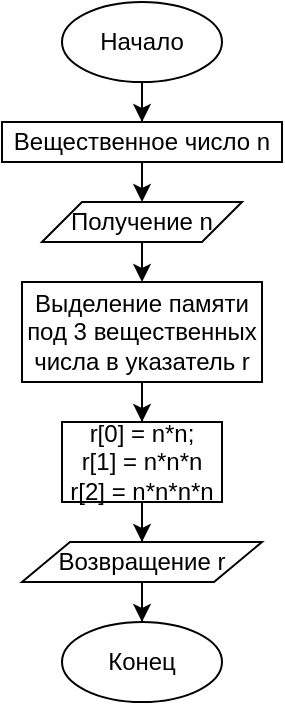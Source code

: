 <mxfile version="13.1.14"><diagram id="Hsi1N0cberL_-BoPGEi5" name="Page-1"><mxGraphModel dx="635" dy="253" grid="1" gridSize="10" guides="1" tooltips="1" connect="1" arrows="1" fold="1" page="1" pageScale="1" pageWidth="850" pageHeight="1100" math="0" shadow="0"><root><mxCell id="0"/><mxCell id="1" parent="0"/><mxCell id="LDhQOHuRyV1jIk14AgpL-835" style="edgeStyle=orthogonalEdgeStyle;rounded=0;orthogonalLoop=1;jettySize=auto;html=1;" edge="1" parent="1" source="LDhQOHuRyV1jIk14AgpL-790" target="LDhQOHuRyV1jIk14AgpL-834"><mxGeometry relative="1" as="geometry"/></mxCell><mxCell id="LDhQOHuRyV1jIk14AgpL-790" value="Начало" style="ellipse;whiteSpace=wrap;html=1;" vertex="1" parent="1"><mxGeometry x="210" y="480" width="80" height="40" as="geometry"/></mxCell><mxCell id="LDhQOHuRyV1jIk14AgpL-837" style="edgeStyle=orthogonalEdgeStyle;rounded=0;orthogonalLoop=1;jettySize=auto;html=1;" edge="1" parent="1" source="LDhQOHuRyV1jIk14AgpL-834"><mxGeometry relative="1" as="geometry"><mxPoint x="250" y="580" as="targetPoint"/></mxGeometry></mxCell><mxCell id="LDhQOHuRyV1jIk14AgpL-834" value="Вещественное число n" style="rounded=0;whiteSpace=wrap;html=1;" vertex="1" parent="1"><mxGeometry x="180" y="540" width="140" height="20" as="geometry"/></mxCell><mxCell id="LDhQOHuRyV1jIk14AgpL-945" style="edgeStyle=orthogonalEdgeStyle;rounded=0;orthogonalLoop=1;jettySize=auto;html=1;entryX=0.5;entryY=0;entryDx=0;entryDy=0;" edge="1" parent="1" source="LDhQOHuRyV1jIk14AgpL-943"><mxGeometry relative="1" as="geometry"><mxPoint x="250" y="620" as="targetPoint"/></mxGeometry></mxCell><mxCell id="LDhQOHuRyV1jIk14AgpL-943" value="Получение n" style="shape=parallelogram;perimeter=parallelogramPerimeter;whiteSpace=wrap;html=1;" vertex="1" parent="1"><mxGeometry x="200" y="580" width="100" height="20" as="geometry"/></mxCell><mxCell id="LDhQOHuRyV1jIk14AgpL-957" value="Конец" style="ellipse;whiteSpace=wrap;html=1;" vertex="1" parent="1"><mxGeometry x="210" y="790" width="80" height="40" as="geometry"/></mxCell><mxCell id="LDhQOHuRyV1jIk14AgpL-962" style="edgeStyle=orthogonalEdgeStyle;rounded=0;orthogonalLoop=1;jettySize=auto;html=1;" edge="1" parent="1" source="LDhQOHuRyV1jIk14AgpL-960" target="LDhQOHuRyV1jIk14AgpL-961"><mxGeometry relative="1" as="geometry"/></mxCell><mxCell id="LDhQOHuRyV1jIk14AgpL-960" value="Выделение памяти под 3 вещественных числа в указатель r" style="rounded=0;whiteSpace=wrap;html=1;" vertex="1" parent="1"><mxGeometry x="190" y="620" width="120" height="50" as="geometry"/></mxCell><mxCell id="LDhQOHuRyV1jIk14AgpL-964" style="edgeStyle=orthogonalEdgeStyle;rounded=0;orthogonalLoop=1;jettySize=auto;html=1;" edge="1" parent="1" source="LDhQOHuRyV1jIk14AgpL-961" target="LDhQOHuRyV1jIk14AgpL-963"><mxGeometry relative="1" as="geometry"/></mxCell><mxCell id="LDhQOHuRyV1jIk14AgpL-961" value="&lt;div&gt;r[0] = n*n;&lt;/div&gt;&lt;div&gt;r[1] = n*n*n&lt;/div&gt;&lt;div&gt;r[2] = n*n*n*n&lt;/div&gt;" style="rounded=0;whiteSpace=wrap;html=1;" vertex="1" parent="1"><mxGeometry x="210" y="690" width="80" height="40" as="geometry"/></mxCell><mxCell id="LDhQOHuRyV1jIk14AgpL-965" style="edgeStyle=orthogonalEdgeStyle;rounded=0;orthogonalLoop=1;jettySize=auto;html=1;entryX=0.5;entryY=0;entryDx=0;entryDy=0;" edge="1" parent="1" source="LDhQOHuRyV1jIk14AgpL-963" target="LDhQOHuRyV1jIk14AgpL-957"><mxGeometry relative="1" as="geometry"/></mxCell><mxCell id="LDhQOHuRyV1jIk14AgpL-963" value="Возвращение r" style="shape=parallelogram;perimeter=parallelogramPerimeter;whiteSpace=wrap;html=1;" vertex="1" parent="1"><mxGeometry x="190" y="750" width="120" height="20" as="geometry"/></mxCell></root></mxGraphModel></diagram></mxfile>